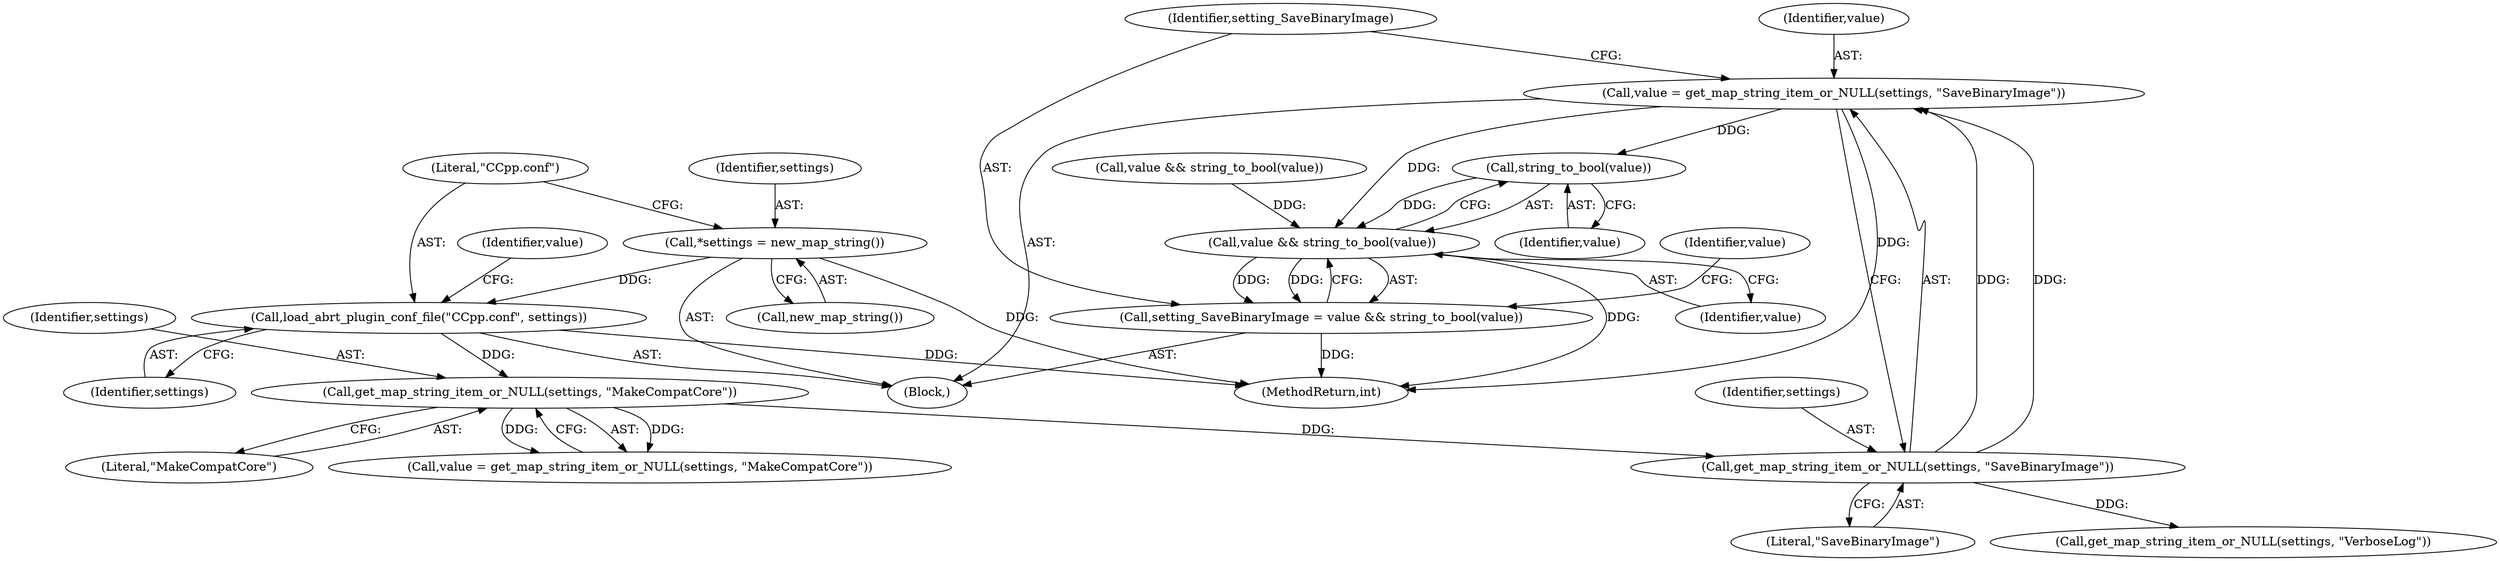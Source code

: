 digraph "0_abrt_8939398b82006ba1fec4ed491339fc075f43fc7c_1@pointer" {
"1000243" [label="(Call,string_to_bool(value))"];
"1000234" [label="(Call,value = get_map_string_item_or_NULL(settings, \"SaveBinaryImage\"))"];
"1000236" [label="(Call,get_map_string_item_or_NULL(settings, \"SaveBinaryImage\"))"];
"1000225" [label="(Call,get_map_string_item_or_NULL(settings, \"MakeCompatCore\"))"];
"1000219" [label="(Call,load_abrt_plugin_conf_file(\"CCpp.conf\", settings))"];
"1000216" [label="(Call,*settings = new_map_string())"];
"1000241" [label="(Call,value && string_to_bool(value))"];
"1000239" [label="(Call,setting_SaveBinaryImage = value && string_to_bool(value))"];
"1000238" [label="(Literal,\"SaveBinaryImage\")"];
"1000225" [label="(Call,get_map_string_item_or_NULL(settings, \"MakeCompatCore\"))"];
"1000227" [label="(Literal,\"MakeCompatCore\")"];
"1000239" [label="(Call,setting_SaveBinaryImage = value && string_to_bool(value))"];
"1000217" [label="(Identifier,settings)"];
"1000244" [label="(Identifier,value)"];
"1000234" [label="(Call,value = get_map_string_item_or_NULL(settings, \"SaveBinaryImage\"))"];
"1001228" [label="(MethodReturn,int)"];
"1000216" [label="(Call,*settings = new_map_string())"];
"1000219" [label="(Call,load_abrt_plugin_conf_file(\"CCpp.conf\", settings))"];
"1000223" [label="(Call,value = get_map_string_item_or_NULL(settings, \"MakeCompatCore\"))"];
"1000218" [label="(Call,new_map_string())"];
"1000236" [label="(Call,get_map_string_item_or_NULL(settings, \"SaveBinaryImage\"))"];
"1000220" [label="(Literal,\"CCpp.conf\")"];
"1000224" [label="(Identifier,value)"];
"1000214" [label="(Block,)"];
"1000241" [label="(Call,value && string_to_bool(value))"];
"1000221" [label="(Identifier,settings)"];
"1000240" [label="(Identifier,setting_SaveBinaryImage)"];
"1000226" [label="(Identifier,settings)"];
"1000242" [label="(Identifier,value)"];
"1000237" [label="(Identifier,settings)"];
"1000243" [label="(Call,string_to_bool(value))"];
"1000230" [label="(Call,value && string_to_bool(value))"];
"1000247" [label="(Call,get_map_string_item_or_NULL(settings, \"VerboseLog\"))"];
"1000235" [label="(Identifier,value)"];
"1000246" [label="(Identifier,value)"];
"1000243" -> "1000241"  [label="AST: "];
"1000243" -> "1000244"  [label="CFG: "];
"1000244" -> "1000243"  [label="AST: "];
"1000241" -> "1000243"  [label="CFG: "];
"1000243" -> "1000241"  [label="DDG: "];
"1000234" -> "1000243"  [label="DDG: "];
"1000234" -> "1000214"  [label="AST: "];
"1000234" -> "1000236"  [label="CFG: "];
"1000235" -> "1000234"  [label="AST: "];
"1000236" -> "1000234"  [label="AST: "];
"1000240" -> "1000234"  [label="CFG: "];
"1000234" -> "1001228"  [label="DDG: "];
"1000236" -> "1000234"  [label="DDG: "];
"1000236" -> "1000234"  [label="DDG: "];
"1000234" -> "1000241"  [label="DDG: "];
"1000236" -> "1000238"  [label="CFG: "];
"1000237" -> "1000236"  [label="AST: "];
"1000238" -> "1000236"  [label="AST: "];
"1000225" -> "1000236"  [label="DDG: "];
"1000236" -> "1000247"  [label="DDG: "];
"1000225" -> "1000223"  [label="AST: "];
"1000225" -> "1000227"  [label="CFG: "];
"1000226" -> "1000225"  [label="AST: "];
"1000227" -> "1000225"  [label="AST: "];
"1000223" -> "1000225"  [label="CFG: "];
"1000225" -> "1000223"  [label="DDG: "];
"1000225" -> "1000223"  [label="DDG: "];
"1000219" -> "1000225"  [label="DDG: "];
"1000219" -> "1000214"  [label="AST: "];
"1000219" -> "1000221"  [label="CFG: "];
"1000220" -> "1000219"  [label="AST: "];
"1000221" -> "1000219"  [label="AST: "];
"1000224" -> "1000219"  [label="CFG: "];
"1000219" -> "1001228"  [label="DDG: "];
"1000216" -> "1000219"  [label="DDG: "];
"1000216" -> "1000214"  [label="AST: "];
"1000216" -> "1000218"  [label="CFG: "];
"1000217" -> "1000216"  [label="AST: "];
"1000218" -> "1000216"  [label="AST: "];
"1000220" -> "1000216"  [label="CFG: "];
"1000216" -> "1001228"  [label="DDG: "];
"1000241" -> "1000239"  [label="AST: "];
"1000241" -> "1000242"  [label="CFG: "];
"1000242" -> "1000241"  [label="AST: "];
"1000239" -> "1000241"  [label="CFG: "];
"1000241" -> "1001228"  [label="DDG: "];
"1000241" -> "1000239"  [label="DDG: "];
"1000241" -> "1000239"  [label="DDG: "];
"1000230" -> "1000241"  [label="DDG: "];
"1000239" -> "1000214"  [label="AST: "];
"1000240" -> "1000239"  [label="AST: "];
"1000246" -> "1000239"  [label="CFG: "];
"1000239" -> "1001228"  [label="DDG: "];
}
